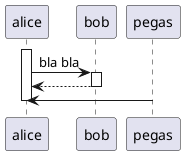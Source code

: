 @startuml
activate alice
alice -> bob ++ : bla bla
bob --> alice --
pegas -> alice
deactivate alice
@enduml
